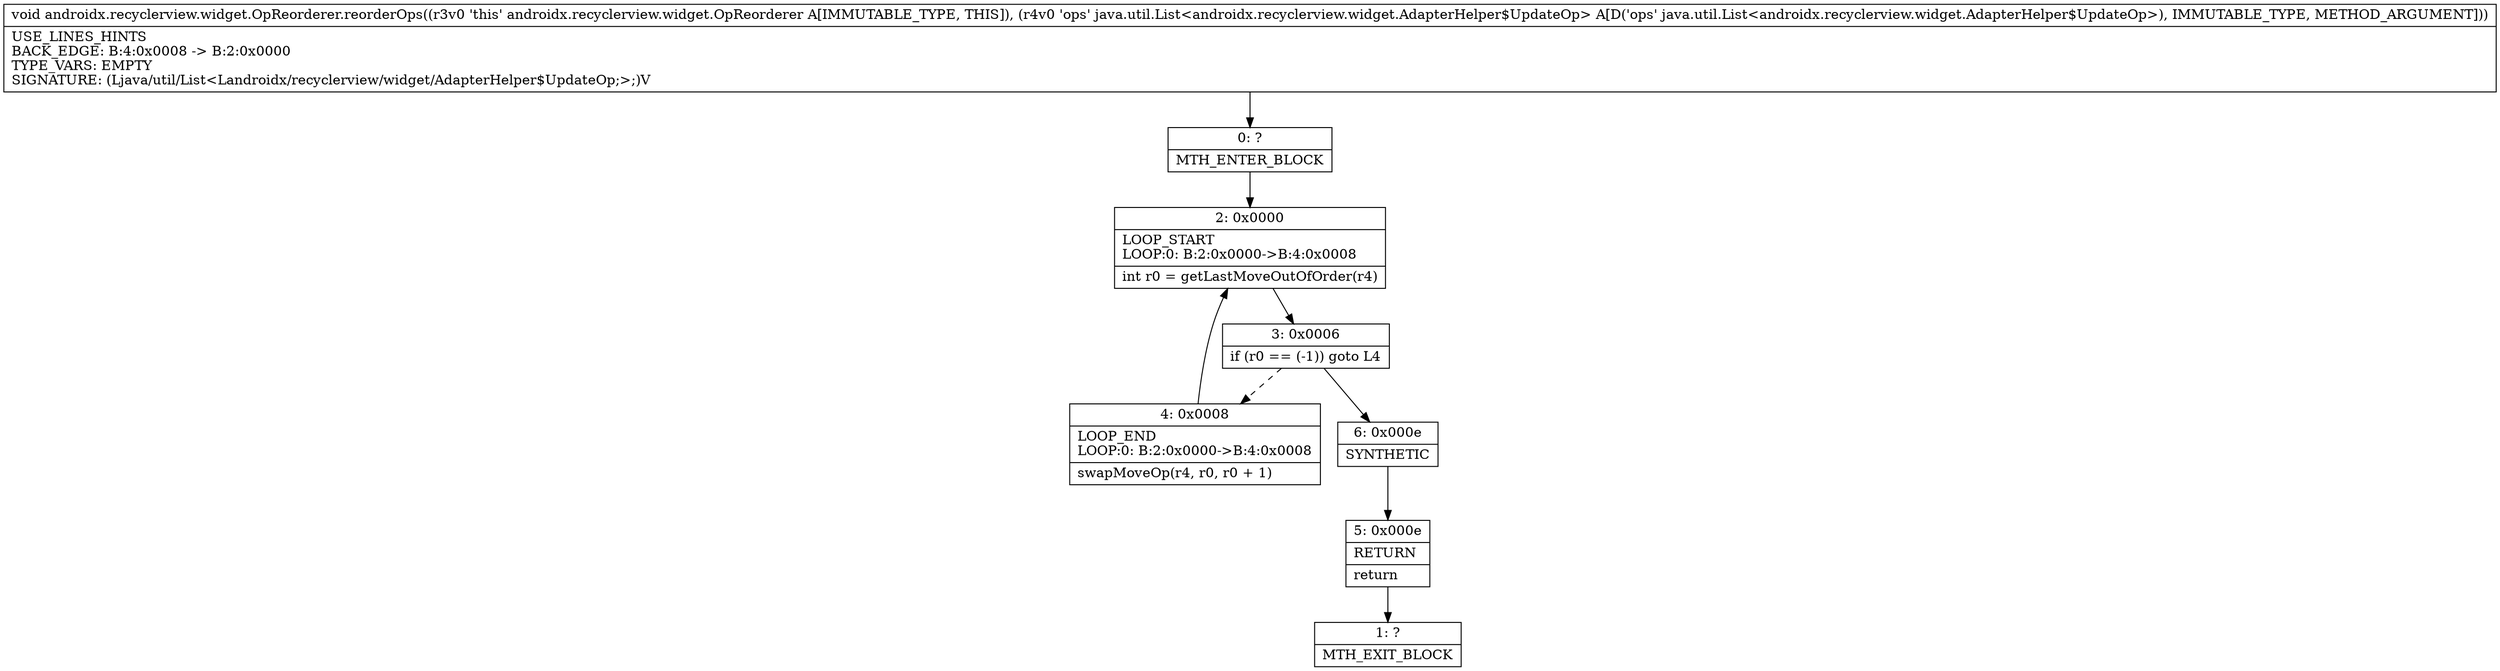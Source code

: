 digraph "CFG forandroidx.recyclerview.widget.OpReorderer.reorderOps(Ljava\/util\/List;)V" {
Node_0 [shape=record,label="{0\:\ ?|MTH_ENTER_BLOCK\l}"];
Node_2 [shape=record,label="{2\:\ 0x0000|LOOP_START\lLOOP:0: B:2:0x0000\-\>B:4:0x0008\l|int r0 = getLastMoveOutOfOrder(r4)\l}"];
Node_3 [shape=record,label="{3\:\ 0x0006|if (r0 == (\-1)) goto L4\l}"];
Node_4 [shape=record,label="{4\:\ 0x0008|LOOP_END\lLOOP:0: B:2:0x0000\-\>B:4:0x0008\l|swapMoveOp(r4, r0, r0 + 1)\l}"];
Node_6 [shape=record,label="{6\:\ 0x000e|SYNTHETIC\l}"];
Node_5 [shape=record,label="{5\:\ 0x000e|RETURN\l|return\l}"];
Node_1 [shape=record,label="{1\:\ ?|MTH_EXIT_BLOCK\l}"];
MethodNode[shape=record,label="{void androidx.recyclerview.widget.OpReorderer.reorderOps((r3v0 'this' androidx.recyclerview.widget.OpReorderer A[IMMUTABLE_TYPE, THIS]), (r4v0 'ops' java.util.List\<androidx.recyclerview.widget.AdapterHelper$UpdateOp\> A[D('ops' java.util.List\<androidx.recyclerview.widget.AdapterHelper$UpdateOp\>), IMMUTABLE_TYPE, METHOD_ARGUMENT]))  | USE_LINES_HINTS\lBACK_EDGE: B:4:0x0008 \-\> B:2:0x0000\lTYPE_VARS: EMPTY\lSIGNATURE: (Ljava\/util\/List\<Landroidx\/recyclerview\/widget\/AdapterHelper$UpdateOp;\>;)V\l}"];
MethodNode -> Node_0;Node_0 -> Node_2;
Node_2 -> Node_3;
Node_3 -> Node_4[style=dashed];
Node_3 -> Node_6;
Node_4 -> Node_2;
Node_6 -> Node_5;
Node_5 -> Node_1;
}


